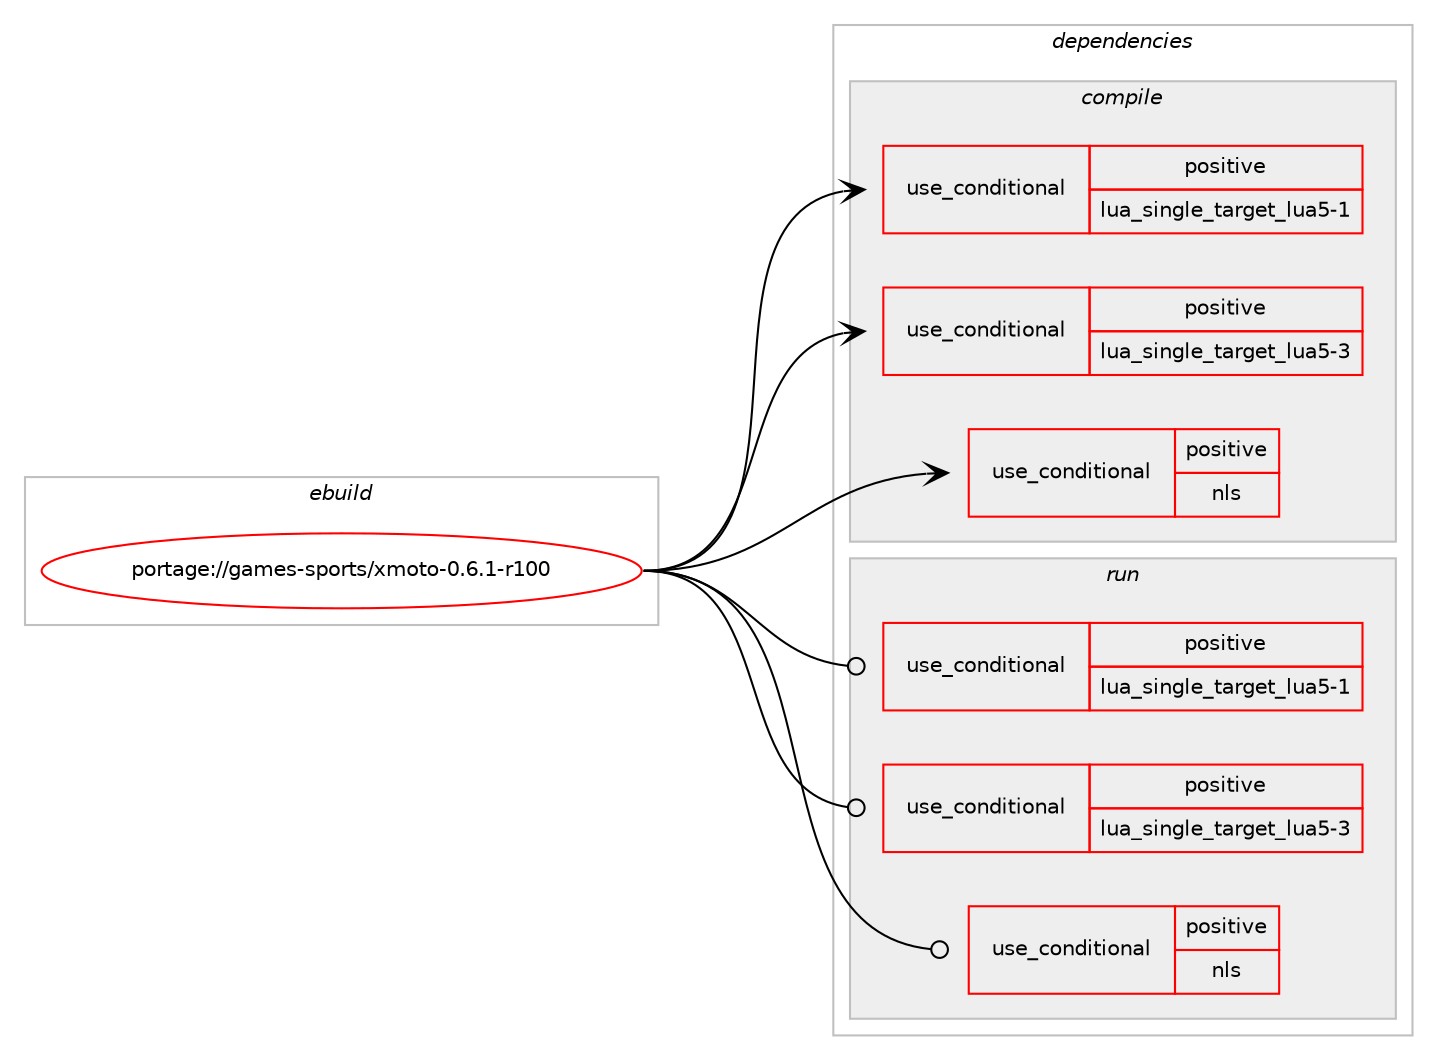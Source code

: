 digraph prolog {

# *************
# Graph options
# *************

newrank=true;
concentrate=true;
compound=true;
graph [rankdir=LR,fontname=Helvetica,fontsize=10,ranksep=1.5];#, ranksep=2.5, nodesep=0.2];
edge  [arrowhead=vee];
node  [fontname=Helvetica,fontsize=10];

# **********
# The ebuild
# **********

subgraph cluster_leftcol {
color=gray;
rank=same;
label=<<i>ebuild</i>>;
id [label="portage://games-sports/xmoto-0.6.1-r100", color=red, width=4, href="../games-sports/xmoto-0.6.1-r100.svg"];
}

# ****************
# The dependencies
# ****************

subgraph cluster_midcol {
color=gray;
label=<<i>dependencies</i>>;
subgraph cluster_compile {
fillcolor="#eeeeee";
style=filled;
label=<<i>compile</i>>;
subgraph cond63277 {
dependency116796 [label=<<TABLE BORDER="0" CELLBORDER="1" CELLSPACING="0" CELLPADDING="4"><TR><TD ROWSPAN="3" CELLPADDING="10">use_conditional</TD></TR><TR><TD>positive</TD></TR><TR><TD>lua_single_target_lua5-1</TD></TR></TABLE>>, shape=none, color=red];
# *** BEGIN UNKNOWN DEPENDENCY TYPE (TODO) ***
# dependency116796 -> package_dependency(portage://games-sports/xmoto-0.6.1-r100,install,no,dev-lang,lua,none,[,,],[slot(5.1)],[])
# *** END UNKNOWN DEPENDENCY TYPE (TODO) ***

}
id:e -> dependency116796:w [weight=20,style="solid",arrowhead="vee"];
subgraph cond63278 {
dependency116797 [label=<<TABLE BORDER="0" CELLBORDER="1" CELLSPACING="0" CELLPADDING="4"><TR><TD ROWSPAN="3" CELLPADDING="10">use_conditional</TD></TR><TR><TD>positive</TD></TR><TR><TD>lua_single_target_lua5-3</TD></TR></TABLE>>, shape=none, color=red];
# *** BEGIN UNKNOWN DEPENDENCY TYPE (TODO) ***
# dependency116797 -> package_dependency(portage://games-sports/xmoto-0.6.1-r100,install,no,dev-lang,lua,none,[,,],[slot(5.3)],[])
# *** END UNKNOWN DEPENDENCY TYPE (TODO) ***

}
id:e -> dependency116797:w [weight=20,style="solid",arrowhead="vee"];
subgraph cond63279 {
dependency116798 [label=<<TABLE BORDER="0" CELLBORDER="1" CELLSPACING="0" CELLPADDING="4"><TR><TD ROWSPAN="3" CELLPADDING="10">use_conditional</TD></TR><TR><TD>positive</TD></TR><TR><TD>nls</TD></TR></TABLE>>, shape=none, color=red];
# *** BEGIN UNKNOWN DEPENDENCY TYPE (TODO) ***
# dependency116798 -> package_dependency(portage://games-sports/xmoto-0.6.1-r100,install,no,virtual,libintl,none,[,,],[],[])
# *** END UNKNOWN DEPENDENCY TYPE (TODO) ***

}
id:e -> dependency116798:w [weight=20,style="solid",arrowhead="vee"];
# *** BEGIN UNKNOWN DEPENDENCY TYPE (TODO) ***
# id -> package_dependency(portage://games-sports/xmoto-0.6.1-r100,install,no,app-arch,bzip2,none,[,,],[],[])
# *** END UNKNOWN DEPENDENCY TYPE (TODO) ***

# *** BEGIN UNKNOWN DEPENDENCY TYPE (TODO) ***
# id -> package_dependency(portage://games-sports/xmoto-0.6.1-r100,install,no,dev-db,sqlite,none,[,,],[slot(3)],[])
# *** END UNKNOWN DEPENDENCY TYPE (TODO) ***

# *** BEGIN UNKNOWN DEPENDENCY TYPE (TODO) ***
# id -> package_dependency(portage://games-sports/xmoto-0.6.1-r100,install,no,dev-games,ode,none,[,,],[],[use(equal(double-precision),none)])
# *** END UNKNOWN DEPENDENCY TYPE (TODO) ***

# *** BEGIN UNKNOWN DEPENDENCY TYPE (TODO) ***
# id -> package_dependency(portage://games-sports/xmoto-0.6.1-r100,install,no,dev-libs,libxdg-basedir,none,[,,],[],[])
# *** END UNKNOWN DEPENDENCY TYPE (TODO) ***

# *** BEGIN UNKNOWN DEPENDENCY TYPE (TODO) ***
# id -> package_dependency(portage://games-sports/xmoto-0.6.1-r100,install,no,dev-libs,libxml2,none,[,,],[],[])
# *** END UNKNOWN DEPENDENCY TYPE (TODO) ***

# *** BEGIN UNKNOWN DEPENDENCY TYPE (TODO) ***
# id -> package_dependency(portage://games-sports/xmoto-0.6.1-r100,install,no,media-fonts,dejavu,none,[,,],[],[])
# *** END UNKNOWN DEPENDENCY TYPE (TODO) ***

# *** BEGIN UNKNOWN DEPENDENCY TYPE (TODO) ***
# id -> package_dependency(portage://games-sports/xmoto-0.6.1-r100,install,no,media-libs,libpng,none,[,,],[slot(0),equal],[])
# *** END UNKNOWN DEPENDENCY TYPE (TODO) ***

# *** BEGIN UNKNOWN DEPENDENCY TYPE (TODO) ***
# id -> package_dependency(portage://games-sports/xmoto-0.6.1-r100,install,no,media-libs,libsdl,none,[,,],[],[use(enable(joystick),none),use(enable(opengl),none)])
# *** END UNKNOWN DEPENDENCY TYPE (TODO) ***

# *** BEGIN UNKNOWN DEPENDENCY TYPE (TODO) ***
# id -> package_dependency(portage://games-sports/xmoto-0.6.1-r100,install,no,media-libs,sdl-mixer,none,[,,],[],[use(enable(vorbis),none)])
# *** END UNKNOWN DEPENDENCY TYPE (TODO) ***

# *** BEGIN UNKNOWN DEPENDENCY TYPE (TODO) ***
# id -> package_dependency(portage://games-sports/xmoto-0.6.1-r100,install,no,media-libs,sdl-net,none,[,,],[],[])
# *** END UNKNOWN DEPENDENCY TYPE (TODO) ***

# *** BEGIN UNKNOWN DEPENDENCY TYPE (TODO) ***
# id -> package_dependency(portage://games-sports/xmoto-0.6.1-r100,install,no,media-libs,sdl-ttf,none,[,,],[],[])
# *** END UNKNOWN DEPENDENCY TYPE (TODO) ***

# *** BEGIN UNKNOWN DEPENDENCY TYPE (TODO) ***
# id -> package_dependency(portage://games-sports/xmoto-0.6.1-r100,install,no,net-misc,curl,none,[,,],[],[])
# *** END UNKNOWN DEPENDENCY TYPE (TODO) ***

# *** BEGIN UNKNOWN DEPENDENCY TYPE (TODO) ***
# id -> package_dependency(portage://games-sports/xmoto-0.6.1-r100,install,no,sys-libs,zlib,none,[,,],any_same_slot,[])
# *** END UNKNOWN DEPENDENCY TYPE (TODO) ***

# *** BEGIN UNKNOWN DEPENDENCY TYPE (TODO) ***
# id -> package_dependency(portage://games-sports/xmoto-0.6.1-r100,install,no,virtual,glu,none,[,,],[],[])
# *** END UNKNOWN DEPENDENCY TYPE (TODO) ***

# *** BEGIN UNKNOWN DEPENDENCY TYPE (TODO) ***
# id -> package_dependency(portage://games-sports/xmoto-0.6.1-r100,install,no,virtual,jpeg,none,[,,],[slot(0)],[])
# *** END UNKNOWN DEPENDENCY TYPE (TODO) ***

# *** BEGIN UNKNOWN DEPENDENCY TYPE (TODO) ***
# id -> package_dependency(portage://games-sports/xmoto-0.6.1-r100,install,no,virtual,opengl,none,[,,],[],[])
# *** END UNKNOWN DEPENDENCY TYPE (TODO) ***

}
subgraph cluster_compileandrun {
fillcolor="#eeeeee";
style=filled;
label=<<i>compile and run</i>>;
}
subgraph cluster_run {
fillcolor="#eeeeee";
style=filled;
label=<<i>run</i>>;
subgraph cond63280 {
dependency116799 [label=<<TABLE BORDER="0" CELLBORDER="1" CELLSPACING="0" CELLPADDING="4"><TR><TD ROWSPAN="3" CELLPADDING="10">use_conditional</TD></TR><TR><TD>positive</TD></TR><TR><TD>lua_single_target_lua5-1</TD></TR></TABLE>>, shape=none, color=red];
# *** BEGIN UNKNOWN DEPENDENCY TYPE (TODO) ***
# dependency116799 -> package_dependency(portage://games-sports/xmoto-0.6.1-r100,run,no,dev-lang,lua,none,[,,],[slot(5.1)],[])
# *** END UNKNOWN DEPENDENCY TYPE (TODO) ***

}
id:e -> dependency116799:w [weight=20,style="solid",arrowhead="odot"];
subgraph cond63281 {
dependency116800 [label=<<TABLE BORDER="0" CELLBORDER="1" CELLSPACING="0" CELLPADDING="4"><TR><TD ROWSPAN="3" CELLPADDING="10">use_conditional</TD></TR><TR><TD>positive</TD></TR><TR><TD>lua_single_target_lua5-3</TD></TR></TABLE>>, shape=none, color=red];
# *** BEGIN UNKNOWN DEPENDENCY TYPE (TODO) ***
# dependency116800 -> package_dependency(portage://games-sports/xmoto-0.6.1-r100,run,no,dev-lang,lua,none,[,,],[slot(5.3)],[])
# *** END UNKNOWN DEPENDENCY TYPE (TODO) ***

}
id:e -> dependency116800:w [weight=20,style="solid",arrowhead="odot"];
subgraph cond63282 {
dependency116801 [label=<<TABLE BORDER="0" CELLBORDER="1" CELLSPACING="0" CELLPADDING="4"><TR><TD ROWSPAN="3" CELLPADDING="10">use_conditional</TD></TR><TR><TD>positive</TD></TR><TR><TD>nls</TD></TR></TABLE>>, shape=none, color=red];
# *** BEGIN UNKNOWN DEPENDENCY TYPE (TODO) ***
# dependency116801 -> package_dependency(portage://games-sports/xmoto-0.6.1-r100,run,no,virtual,libintl,none,[,,],[],[])
# *** END UNKNOWN DEPENDENCY TYPE (TODO) ***

}
id:e -> dependency116801:w [weight=20,style="solid",arrowhead="odot"];
# *** BEGIN UNKNOWN DEPENDENCY TYPE (TODO) ***
# id -> package_dependency(portage://games-sports/xmoto-0.6.1-r100,run,no,app-arch,bzip2,none,[,,],[],[])
# *** END UNKNOWN DEPENDENCY TYPE (TODO) ***

# *** BEGIN UNKNOWN DEPENDENCY TYPE (TODO) ***
# id -> package_dependency(portage://games-sports/xmoto-0.6.1-r100,run,no,dev-db,sqlite,none,[,,],[slot(3)],[])
# *** END UNKNOWN DEPENDENCY TYPE (TODO) ***

# *** BEGIN UNKNOWN DEPENDENCY TYPE (TODO) ***
# id -> package_dependency(portage://games-sports/xmoto-0.6.1-r100,run,no,dev-games,ode,none,[,,],[],[use(equal(double-precision),none)])
# *** END UNKNOWN DEPENDENCY TYPE (TODO) ***

# *** BEGIN UNKNOWN DEPENDENCY TYPE (TODO) ***
# id -> package_dependency(portage://games-sports/xmoto-0.6.1-r100,run,no,dev-libs,libxdg-basedir,none,[,,],[],[])
# *** END UNKNOWN DEPENDENCY TYPE (TODO) ***

# *** BEGIN UNKNOWN DEPENDENCY TYPE (TODO) ***
# id -> package_dependency(portage://games-sports/xmoto-0.6.1-r100,run,no,dev-libs,libxml2,none,[,,],[],[])
# *** END UNKNOWN DEPENDENCY TYPE (TODO) ***

# *** BEGIN UNKNOWN DEPENDENCY TYPE (TODO) ***
# id -> package_dependency(portage://games-sports/xmoto-0.6.1-r100,run,no,media-fonts,dejavu,none,[,,],[],[])
# *** END UNKNOWN DEPENDENCY TYPE (TODO) ***

# *** BEGIN UNKNOWN DEPENDENCY TYPE (TODO) ***
# id -> package_dependency(portage://games-sports/xmoto-0.6.1-r100,run,no,media-libs,libpng,none,[,,],[slot(0),equal],[])
# *** END UNKNOWN DEPENDENCY TYPE (TODO) ***

# *** BEGIN UNKNOWN DEPENDENCY TYPE (TODO) ***
# id -> package_dependency(portage://games-sports/xmoto-0.6.1-r100,run,no,media-libs,libsdl,none,[,,],[],[use(enable(joystick),none),use(enable(opengl),none)])
# *** END UNKNOWN DEPENDENCY TYPE (TODO) ***

# *** BEGIN UNKNOWN DEPENDENCY TYPE (TODO) ***
# id -> package_dependency(portage://games-sports/xmoto-0.6.1-r100,run,no,media-libs,sdl-mixer,none,[,,],[],[use(enable(vorbis),none)])
# *** END UNKNOWN DEPENDENCY TYPE (TODO) ***

# *** BEGIN UNKNOWN DEPENDENCY TYPE (TODO) ***
# id -> package_dependency(portage://games-sports/xmoto-0.6.1-r100,run,no,media-libs,sdl-net,none,[,,],[],[])
# *** END UNKNOWN DEPENDENCY TYPE (TODO) ***

# *** BEGIN UNKNOWN DEPENDENCY TYPE (TODO) ***
# id -> package_dependency(portage://games-sports/xmoto-0.6.1-r100,run,no,media-libs,sdl-ttf,none,[,,],[],[])
# *** END UNKNOWN DEPENDENCY TYPE (TODO) ***

# *** BEGIN UNKNOWN DEPENDENCY TYPE (TODO) ***
# id -> package_dependency(portage://games-sports/xmoto-0.6.1-r100,run,no,net-misc,curl,none,[,,],[],[])
# *** END UNKNOWN DEPENDENCY TYPE (TODO) ***

# *** BEGIN UNKNOWN DEPENDENCY TYPE (TODO) ***
# id -> package_dependency(portage://games-sports/xmoto-0.6.1-r100,run,no,sys-libs,zlib,none,[,,],any_same_slot,[])
# *** END UNKNOWN DEPENDENCY TYPE (TODO) ***

# *** BEGIN UNKNOWN DEPENDENCY TYPE (TODO) ***
# id -> package_dependency(portage://games-sports/xmoto-0.6.1-r100,run,no,virtual,glu,none,[,,],[],[])
# *** END UNKNOWN DEPENDENCY TYPE (TODO) ***

# *** BEGIN UNKNOWN DEPENDENCY TYPE (TODO) ***
# id -> package_dependency(portage://games-sports/xmoto-0.6.1-r100,run,no,virtual,jpeg,none,[,,],[slot(0)],[])
# *** END UNKNOWN DEPENDENCY TYPE (TODO) ***

# *** BEGIN UNKNOWN DEPENDENCY TYPE (TODO) ***
# id -> package_dependency(portage://games-sports/xmoto-0.6.1-r100,run,no,virtual,opengl,none,[,,],[],[])
# *** END UNKNOWN DEPENDENCY TYPE (TODO) ***

}
}

# **************
# The candidates
# **************

subgraph cluster_choices {
rank=same;
color=gray;
label=<<i>candidates</i>>;

}

}

